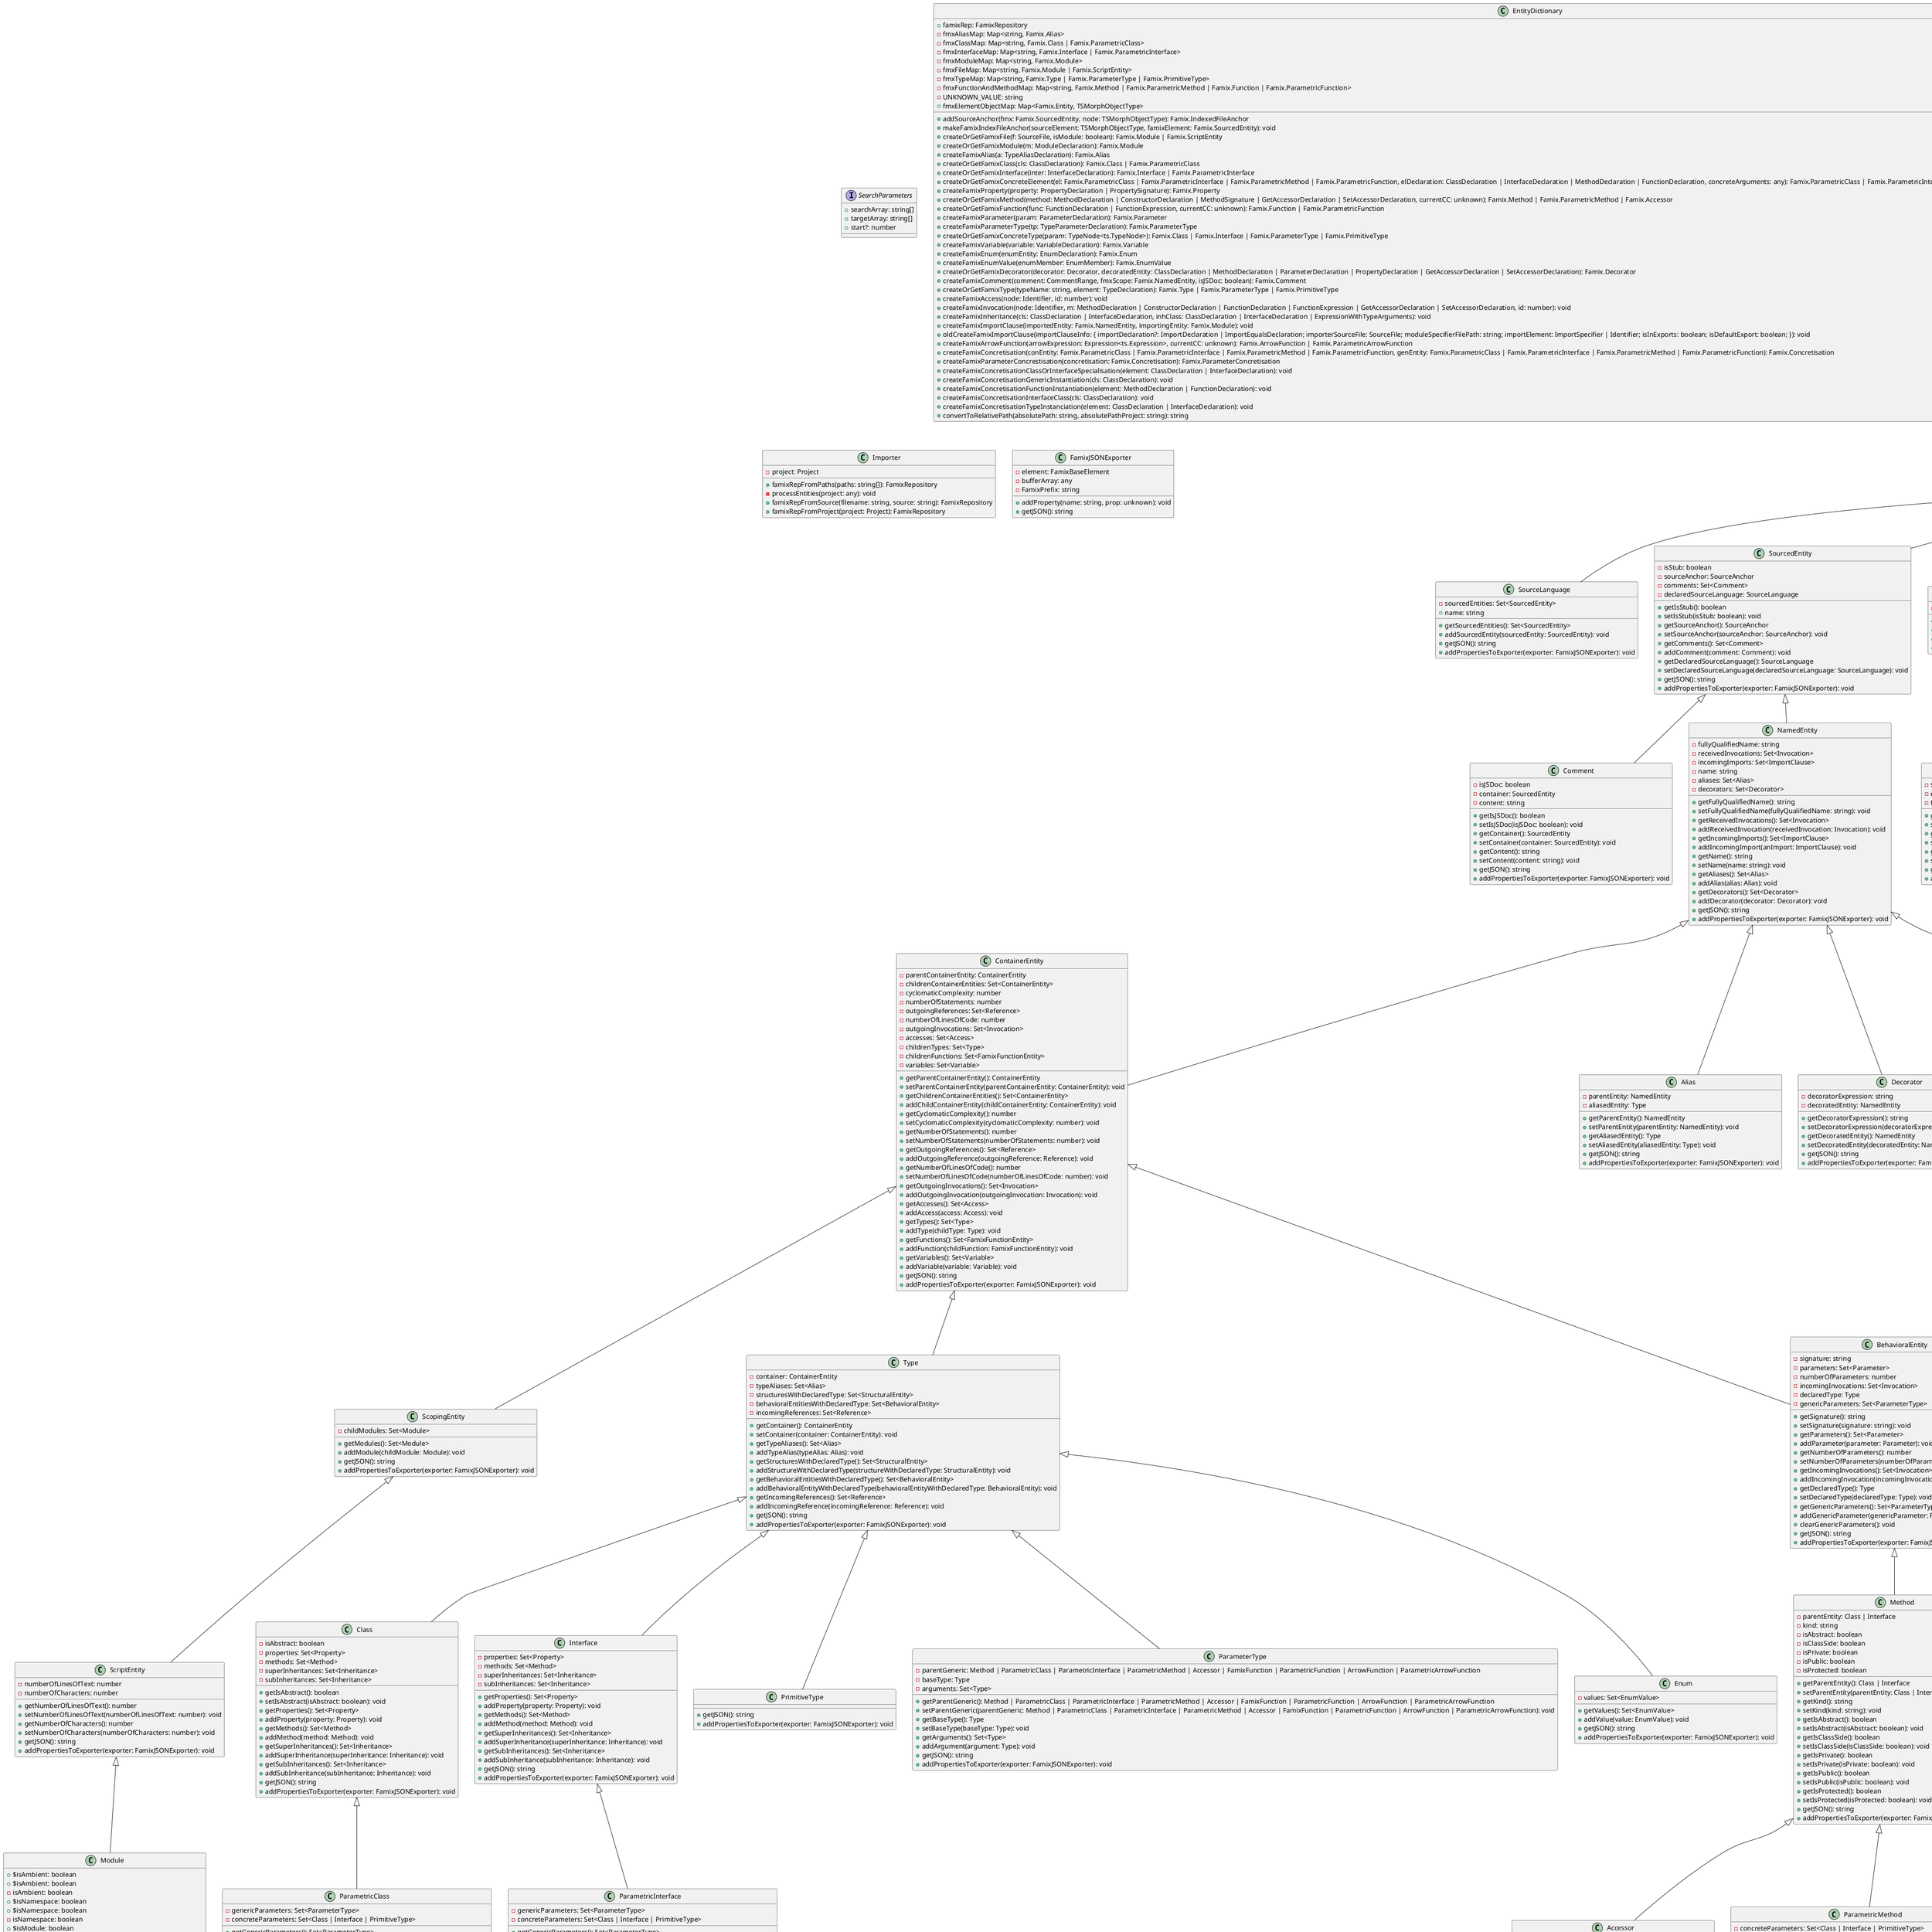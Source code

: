 @startuml
class Entity extends FamixBaseElement {
    +getJSON(): string
    +addPropertiesToExporter(exporter: FamixJSONExporter): void
}
class SourceLanguage extends Entity {
    -sourcedEntities: Set<SourcedEntity>
    +name: string
    +getSourcedEntities(): Set<SourcedEntity>
    +addSourcedEntity(sourcedEntity: SourcedEntity): void
    +getJSON(): string
    +addPropertiesToExporter(exporter: FamixJSONExporter): void
}
class Comment extends SourcedEntity {
    -isJSDoc: boolean
    +getIsJSDoc(): boolean
    +setIsJSDoc(isJSDoc: boolean): void
    -container: SourcedEntity
    +getContainer(): SourcedEntity
    +setContainer(container: SourcedEntity): void
    -content: string
    +getContent(): string
    +setContent(content: string): void
    +getJSON(): string
    +addPropertiesToExporter(exporter: FamixJSONExporter): void
}
class SourceAnchor extends Entity {
    -element: SourcedEntity
    +getElement(): SourcedEntity
    +setElement(element: SourcedEntity): void
    +getJSON(): string
    +addPropertiesToExporter(exporter: FamixJSONExporter): void
}
class SourcedEntity extends Entity {
    -isStub: boolean
    +getIsStub(): boolean
    +setIsStub(isStub: boolean): void
    -sourceAnchor: SourceAnchor
    +getSourceAnchor(): SourceAnchor
    +setSourceAnchor(sourceAnchor: SourceAnchor): void
    -comments: Set<Comment>
    +getComments(): Set<Comment>
    +addComment(comment: Comment): void
    -declaredSourceLanguage: SourceLanguage
    +getDeclaredSourceLanguage(): SourceLanguage
    +setDeclaredSourceLanguage(declaredSourceLanguage: SourceLanguage): void
    +getJSON(): string
    +addPropertiesToExporter(exporter: FamixJSONExporter): void
}
class ScopingEntity extends ContainerEntity {
    -childModules: Set<Module>
    +getModules(): Set<Module>
    +addModule(childModule: Module): void
    +getJSON(): string
    +addPropertiesToExporter(exporter: FamixJSONExporter): void
}
class ScriptEntity extends ScopingEntity {
    -numberOfLinesOfText: number
    +getNumberOfLinesOfText(): number
    +setNumberOfLinesOfText(numberOfLinesOfText: number): void
    -numberOfCharacters: number
    +getNumberOfCharacters(): number
    +setNumberOfCharacters(numberOfCharacters: number): void
    +getJSON(): string
    +addPropertiesToExporter(exporter: FamixJSONExporter): void
}
class Module extends ScriptEntity {
    +$isAmbient: boolean
    +$isAmbient: boolean
    -isAmbient: boolean
    +$isNamespace: boolean
    +$isNamespace: boolean
    -isNamespace: boolean
    +$isModule: boolean
    +$isModule: boolean
    -isModule: boolean
    -parentScope: ScopingEntity
    +getParentScope(): ScopingEntity
    +setParentScope(parentScope: ScopingEntity): void
    -outgoingImports: Set<ImportClause>
    +getOutgoingImports(): Set<ImportClause>
    +addOutgoingImport(importClause: ImportClause): void
    +getJSON(): string
    +addPropertiesToExporter(exporter: FamixJSONExporter): void
}
class ImportClause extends Entity {
    -importingEntity: Module
    +getImportingEntity(): Module
    +setImportingEntity(importer: Module): void
    -importedEntity: NamedEntity
    +getImportedEntity(): NamedEntity
    +setImportedEntity(importedEntity: NamedEntity): void
    -moduleSpecifier: string
    +getModuleSpecifier(): string
    +setModuleSpecifier(moduleSpecifier: string): void
    +getJSON(): string
    +addPropertiesToExporter(exporter: FamixJSONExporter): void
}
class Alias extends NamedEntity {
    -parentEntity: NamedEntity
    +getParentEntity(): NamedEntity
    +setParentEntity(parentEntity: NamedEntity): void
    -aliasedEntity: Type
    +getAliasedEntity(): Type
    +setAliasedEntity(aliasedEntity: Type): void
    +getJSON(): string
    +addPropertiesToExporter(exporter: FamixJSONExporter): void
}
class Decorator extends NamedEntity {
    -decoratorExpression: string
    +getDecoratorExpression(): string
    +setDecoratorExpression(decoratorExpression: string): void
    -decoratedEntity: NamedEntity
    +getDecoratedEntity(): NamedEntity
    +setDecoratedEntity(decoratedEntity: NamedEntity): void
    +getJSON(): string
    +addPropertiesToExporter(exporter: FamixJSONExporter): void
}
class NamedEntity extends SourcedEntity {
    -fullyQualifiedName: string
    +getFullyQualifiedName(): string
    +setFullyQualifiedName(fullyQualifiedName: string): void
    -receivedInvocations: Set<Invocation>
    +getReceivedInvocations(): Set<Invocation>
    +addReceivedInvocation(receivedInvocation: Invocation): void
    -incomingImports: Set<ImportClause>
    +getIncomingImports(): Set<ImportClause>
    +addIncomingImport(anImport: ImportClause): void
    -name: string
    +getName(): string
    +setName(name: string): void
    -aliases: Set<Alias>
    +getAliases(): Set<Alias>
    +addAlias(alias: Alias): void
    -decorators: Set<Decorator>
    +getDecorators(): Set<Decorator>
    +addDecorator(decorator: Decorator): void
    +getJSON(): string
    +addPropertiesToExporter(exporter: FamixJSONExporter): void
}
class Parameter extends StructuralEntity {
    -parentEntity: BehavioralEntity
    +getParentEntity(): BehavioralEntity
    +setParentEntity(parentEntity: BehavioralEntity): void
    +getJSON(): string
    +addPropertiesToExporter(exporter: FamixJSONExporter): void
}
class Property extends StructuralEntity {
    -isClassSide: boolean
    +readOnly: boolean
    +readOnly: boolean
    -_readOnly: boolean
    +getIsClassSide(): boolean
    +setIsClassSide(isClassSide: boolean): void
    -parentEntity: Class | Interface
    +getParentEntity(): Class | Interface
    +setParentEntity(parentEntity: Class | Interface): void
    +$isClassSide: boolean
    +$isClassSide: boolean
    +isDefinitelyAssigned: boolean
    +isDefinitelyAssigned: boolean
    +isOptional: boolean
    +isOptional: boolean
    +isJavaScriptPrivate: boolean
    +isJavaScriptPrivate: boolean
    -_isDefinitelyAssigned: boolean
    -_isOptional: boolean
    -_isJavaScriptPrivate: boolean
    +visibility: VisibilityTypes
    +visibility: VisibilityTypes
    -_visibility: VisibilityTypes
    +getJSON(): string
    +addPropertiesToExporter(exporter: FamixJSONExporter): void
}
class Inheritance extends Entity {
    -superclass: Class | Interface
    +getSuperclass(): Class | Interface
    +setSuperclass(superclass: Class | Interface): void
    -subclass: Class | Interface
    +getSubclass(): Class | Interface
    +setSubclass(subclass: Class | Interface): void
    +getJSON(): string
    +addPropertiesToExporter(exporter: FamixJSONExporter): void
}
class Class extends Type {
    -isAbstract: boolean
    +getIsAbstract(): boolean
    +setIsAbstract(isAbstract: boolean): void
    -properties: Set<Property>
    +getProperties(): Set<Property>
    +addProperty(property: Property): void
    -methods: Set<Method>
    +getMethods(): Set<Method>
    +addMethod(method: Method): void
    -superInheritances: Set<Inheritance>
    +getSuperInheritances(): Set<Inheritance>
    +addSuperInheritance(superInheritance: Inheritance): void
    -subInheritances: Set<Inheritance>
    +getSubInheritances(): Set<Inheritance>
    +addSubInheritance(subInheritance: Inheritance): void
    +getJSON(): string
    +addPropertiesToExporter(exporter: FamixJSONExporter): void
}
class Method extends BehavioralEntity {
    -parentEntity: Class | Interface
    +getParentEntity(): Class | Interface
    +setParentEntity(parentEntity: Class | Interface): void
    -kind: string
    +getKind(): string
    +setKind(kind: string): void
    -isAbstract: boolean
    +getIsAbstract(): boolean
    +setIsAbstract(isAbstract: boolean): void
    -isClassSide: boolean
    +getIsClassSide(): boolean
    +setIsClassSide(isClassSide: boolean): void
    -isPrivate: boolean
    +getIsPrivate(): boolean
    +setIsPrivate(isPrivate: boolean): void
    -isPublic: boolean
    +getIsPublic(): boolean
    +setIsPublic(isPublic: boolean): void
    -isProtected: boolean
    +getIsProtected(): boolean
    +setIsProtected(isProtected: boolean): void
    +getJSON(): string
    +addPropertiesToExporter(exporter: FamixJSONExporter): void
}
class Interface extends Type {
    -properties: Set<Property>
    +getProperties(): Set<Property>
    +addProperty(property: Property): void
    -methods: Set<Method>
    +getMethods(): Set<Method>
    +addMethod(method: Method): void
    -superInheritances: Set<Inheritance>
    +getSuperInheritances(): Set<Inheritance>
    +addSuperInheritance(superInheritance: Inheritance): void
    -subInheritances: Set<Inheritance>
    +getSubInheritances(): Set<Inheritance>
    +addSubInheritance(subInheritance: Inheritance): void
    +getJSON(): string
    +addPropertiesToExporter(exporter: FamixJSONExporter): void
}
class PrimitiveType extends Type {
    +getJSON(): string
    +addPropertiesToExporter(exporter: FamixJSONExporter): void
}
class ParametricClass extends Class {
    -genericParameters: Set<ParameterType>
    +getGenericParameters(): Set<ParameterType>
    +addGenericParameter(genericParameter: ParameterType): void
    +clearGenericParameters(): void
    -concreteParameters: Set<Class | Interface | PrimitiveType>
    +getConcreteParameters(): Set<Class | Interface | PrimitiveType>
    +addConcreteParameter(concreteParameter: Class | Interface | PrimitiveType): void
    +getJSON(): string
    +addPropertiesToExporter(exporter: FamixJSONExporter): void
}
class ParametricInterface extends Interface {
    -genericParameters: Set<ParameterType>
    +getGenericParameters(): Set<ParameterType>
    +addGenericParameter(genericParameter: ParameterType): void
    +clearGenericParameters(): void
    -concreteParameters: Set<Class | Interface | PrimitiveType>
    +getConcreteParameters(): Set<Class | Interface | PrimitiveType>
    +addConcreteParameter(concreteParameter: Class | Interface | PrimitiveType): void
    +getJSON(): string
    +addPropertiesToExporter(exporter: FamixJSONExporter): void
}
class Function extends BehavioralEntity {
    +getJSON(): string
    +addPropertiesToExporter(exporter: FamixJSONExporter): void
}
class Accessor extends Method {
    +getJSON(): string
    +addPropertiesToExporter(exporter: FamixJSONExporter): void
}
class ParametricMethod extends Method {
    -concreteParameters: Set<Class | Interface | PrimitiveType>
    +getConcreteParameters(): Set<Class | Interface | PrimitiveType>
    +addConcreteParameter(concreteParameter: Class | Interface | PrimitiveType): void
    +getJSON(): string
    +addPropertiesToExporter(exporter: FamixJSONExporter): void
}
class ParametricFunction extends Function {
    -concreteParameters: Set<Class | Interface | PrimitiveType>
    +getConcreteParameters(): Set<Class | Interface | PrimitiveType>
    +addConcreteParameter(concreteParameter: Class | Interface | PrimitiveType): void
    +getJSON(): string
    +addPropertiesToExporter(exporter: FamixJSONExporter): void
}
class ArrowFunction extends BehavioralEntity {
    +getJSON(): string
    +addPropertiesToExporter(exporter: FamixJSONExporter): void
}
class ParametricArrowFunction extends ArrowFunction {
    -concreteParameters: Set<Class | Interface | PrimitiveType>
    +getConcreteParameters(): Set<Class | Interface | PrimitiveType>
    +addConcreteParameter(concreteParameter: Class | Interface | PrimitiveType): void
    +getJSON(): string
    +addPropertiesToExporter(exporter: FamixJSONExporter): void
}
class ParameterType extends Type {
    -parentGeneric: Method | ParametricClass | ParametricInterface | ParametricMethod | Accessor | FamixFunction | ParametricFunction | ArrowFunction | ParametricArrowFunction
    +getParentGeneric(): Method | ParametricClass | ParametricInterface | ParametricMethod | Accessor | FamixFunction | ParametricFunction | ArrowFunction | ParametricArrowFunction
    +setParentGeneric(parentGeneric: Method | ParametricClass | ParametricInterface | ParametricMethod | Accessor | FamixFunction | ParametricFunction | ArrowFunction | ParametricArrowFunction): void
    -baseType: Type
    +getBaseType(): Type
    +setBaseType(baseType: Type): void
    -arguments: Set<Type>
    +getArguments(): Set<Type>
    +addArgument(argument: Type): void
    +getJSON(): string
    +addPropertiesToExporter(exporter: FamixJSONExporter): void
}
class BehavioralEntity extends ContainerEntity {
    -signature: string
    +getSignature(): string
    +setSignature(signature: string): void
    -parameters: Set<Parameter>
    +getParameters(): Set<Parameter>
    +addParameter(parameter: Parameter): void
    -numberOfParameters: number
    +getNumberOfParameters(): number
    +setNumberOfParameters(numberOfParameters: number): void
    -incomingInvocations: Set<Invocation>
    +getIncomingInvocations(): Set<Invocation>
    +addIncomingInvocation(incomingInvocation: Invocation): void
    -declaredType: Type
    +getDeclaredType(): Type
    +setDeclaredType(declaredType: Type): void
    -genericParameters: Set<ParameterType>
    +getGenericParameters(): Set<ParameterType>
    +addGenericParameter(genericParameter: ParameterType): void
    +clearGenericParameters(): void
    +getJSON(): string
    +addPropertiesToExporter(exporter: FamixJSONExporter): void
}
class Invocation extends Entity {
    -candidates: Set<BehavioralEntity>
    +getCandidates(): Set<BehavioralEntity>
    +addCandidate(candidate: BehavioralEntity): void
    -receiver: NamedEntity
    +getReceiver(): NamedEntity
    +setReceiver(receiver: NamedEntity): void
    -sender: ContainerEntity
    +getSender(): ContainerEntity
    +setSender(sender: ContainerEntity): void
    -signature: string
    +getSignature(): string
    +setSignature(signature: string): void
    +getJSON(): string
    +addPropertiesToExporter(exporter: FamixJSONExporter): void
}
class Reference extends Entity {
    -source: ContainerEntity
    +getSource(): ContainerEntity
    +setSource(source: ContainerEntity): void
    -target: Type
    +getTarget(): Type
    +setTarget(target: Type): void
    +getJSON(): string
    +addPropertiesToExporter(exporter: FamixJSONExporter): void
}
class Variable extends StructuralEntity {
    -parentContainerEntity: ContainerEntity
    +getParentContainerEntity(): ContainerEntity
    +setParentContainerEntity(parentContainerEntity: ContainerEntity): void
    +getJSON(): string
    +addPropertiesToExporter(exporter: FamixJSONExporter): void
}
class ContainerEntity extends NamedEntity {
    -parentContainerEntity: ContainerEntity
    +getParentContainerEntity(): ContainerEntity
    +setParentContainerEntity(parentContainerEntity: ContainerEntity): void
    -childrenContainerEntities: Set<ContainerEntity>
    +getChildrenContainerEntities(): Set<ContainerEntity>
    +addChildContainerEntity(childContainerEntity: ContainerEntity): void
    -cyclomaticComplexity: number
    +getCyclomaticComplexity(): number
    +setCyclomaticComplexity(cyclomaticComplexity: number): void
    -numberOfStatements: number
    +getNumberOfStatements(): number
    +setNumberOfStatements(numberOfStatements: number): void
    -outgoingReferences: Set<Reference>
    +getOutgoingReferences(): Set<Reference>
    +addOutgoingReference(outgoingReference: Reference): void
    -numberOfLinesOfCode: number
    +getNumberOfLinesOfCode(): number
    +setNumberOfLinesOfCode(numberOfLinesOfCode: number): void
    -outgoingInvocations: Set<Invocation>
    +getOutgoingInvocations(): Set<Invocation>
    +addOutgoingInvocation(outgoingInvocation: Invocation): void
    -accesses: Set<Access>
    +getAccesses(): Set<Access>
    +addAccess(access: Access): void
    -childrenTypes: Set<Type>
    +getTypes(): Set<Type>
    +addType(childType: Type): void
    -childrenFunctions: Set<FamixFunctionEntity>
    +getFunctions(): Set<FamixFunctionEntity>
    +addFunction(childFunction: FamixFunctionEntity): void
    -variables: Set<Variable>
    +getVariables(): Set<Variable>
    +addVariable(variable: Variable): void
    +getJSON(): string
    +addPropertiesToExporter(exporter: FamixJSONExporter): void
}
class Type extends ContainerEntity {
    -container: ContainerEntity
    +getContainer(): ContainerEntity
    +setContainer(container: ContainerEntity): void
    -typeAliases: Set<Alias>
    +getTypeAliases(): Set<Alias>
    +addTypeAlias(typeAlias: Alias): void
    -structuresWithDeclaredType: Set<StructuralEntity>
    +getStructuresWithDeclaredType(): Set<StructuralEntity>
    +addStructureWithDeclaredType(structureWithDeclaredType: StructuralEntity): void
    -behavioralEntitiesWithDeclaredType: Set<BehavioralEntity>
    +getBehavioralEntitiesWithDeclaredType(): Set<BehavioralEntity>
    +addBehavioralEntityWithDeclaredType(behavioralEntityWithDeclaredType: BehavioralEntity): void
    -incomingReferences: Set<Reference>
    +getIncomingReferences(): Set<Reference>
    +addIncomingReference(incomingReference: Reference): void
    +getJSON(): string
    +addPropertiesToExporter(exporter: FamixJSONExporter): void
}
class StructuralEntity extends NamedEntity {
    -incomingAccesses: Set<Access>
    +getIncomingAccesses(): Set<Access>
    +addIncomingAccess(incomingAccess: Access): void
    -declaredType: Type
    +getDeclaredType(): Type
    +setDeclaredType(declaredType: Type): void
    +getJSON(): string
    +addPropertiesToExporter(exporter: FamixJSONExporter): void
}
class Access extends Entity {
    -accessor: ContainerEntity
    +getAccessor(): ContainerEntity
    +setAccessor(accessor: ContainerEntity): void
    -variable: StructuralEntity
    +getVariable(): StructuralEntity
    +setVariable(variable: StructuralEntity): void
    -isWrite: boolean
    +getIsWrite(): boolean
    +setIsWrite(isWrite: boolean): void
    +getJSON(): string
    +addPropertiesToExporter(exporter: FamixJSONExporter): void
}
class Concretisation extends Entity {
    -genericEntity: ParametricClass | ParametricInterface | ParametricMethod | ParametricFunction
    +getGenericEntity(): ParametricClass | ParametricInterface | ParametricMethod | ParametricFunction
    +setGenericEntity(genericEntity: ParametricClass | ParametricInterface | ParametricMethod | ParametricFunction): void
    -concreteEntity: ParametricClass | ParametricInterface | ParametricMethod | ParametricFunction
    +getConcreteEntity(): ParametricClass | ParametricInterface | ParametricMethod | ParametricFunction
    +setConcreteEntity(concreteEntity: ParametricClass | ParametricInterface | ParametricMethod | ParametricFunction): void
    +getJSON(): string
    +addPropertiesToExporter(exporter: FamixJSONExporter): void
}
class Enum extends Type {
    -values: Set<EnumValue>
    +getValues(): Set<EnumValue>
    +addValue(value: EnumValue): void
    +getJSON(): string
    +addPropertiesToExporter(exporter: FamixJSONExporter): void
}
class EnumValue extends StructuralEntity {
    -parentEntity: Enum
    +getParentEntity(): Enum
    +setParentEntity(parentEntity: Enum): void
    +getJSON(): string
    +addPropertiesToExporter(exporter: FamixJSONExporter): void
}
class ImplicitVariable extends Variable {
    +getJSON(): string
    +addPropertiesToExporter(exporter: FamixJSONExporter): void
}
class IndexedFileAnchor extends SourceAnchor {
    -startPos: number
    +getStartPos(): number
    +setStartPos(startPos: number): void
    -endPos: number
    +getEndPos(): number
    +setEndPos(endPos: number): void
    -fileName: string
    +getFileName(): string
    +setFileName(fileName: string): void
    +getJSON(): string
    +addPropertiesToExporter(exporter: FamixJSONExporter): void
}
class TextAnchor extends SourceAnchor {
    -startPos: number
    +getStartPos(): number
    +setStartPos(startPos: number): void
    -endPos: number
    +getEndPos(): number
    +setEndPos(endPos: number): void
    -fileName: string
    +getFileName(): string
    +setFileName(fileName: string): void
    +getJSON(): string
    +addPropertiesToExporter(exporter: FamixJSONExporter): void
}
class ParameterConcretisation extends Entity {
    -genericParameter: ParameterType
    +getGenericParameter(): ParameterType
    +setGenericParameter(genericEntity: ParameterType): void
    -concreteParameter: PrimitiveType
    +getConcreteParameter(): PrimitiveType
    +setConcreteParameter(concreteParameter: PrimitiveType): void
    -concretisations: Set<Concretisation>
    +getConcretisations(): Set<Concretisation>
    +addConcretisation(concretisation: Concretisation): void
    +getJSON(): string
    +addPropertiesToExporter(exporter: FamixJSONExporter): void
}
interface SearchParameters {
    +searchArray: string[]
    +targetArray: string[]
    +start?: number
}
class EntityDictionary {
    +famixRep: FamixRepository
    -fmxAliasMap: Map<string, Famix.Alias>
    -fmxClassMap: Map<string, Famix.Class | Famix.ParametricClass>
    -fmxInterfaceMap: Map<string, Famix.Interface | Famix.ParametricInterface>
    -fmxModuleMap: Map<string, Famix.Module>
    -fmxFileMap: Map<string, Famix.Module | Famix.ScriptEntity>
    -fmxTypeMap: Map<string, Famix.Type | Famix.ParameterType | Famix.PrimitiveType>
    -fmxFunctionAndMethodMap: Map<string, Famix.Method | Famix.ParametricMethod | Famix.Function | Famix.ParametricFunction>
    -UNKNOWN_VALUE: string
    +fmxElementObjectMap: Map<Famix.Entity, TSMorphObjectType>
    +addSourceAnchor(fmx: Famix.SourcedEntity, node: TSMorphObjectType): Famix.IndexedFileAnchor
    +makeFamixIndexFileAnchor(sourceElement: TSMorphObjectType, famixElement: Famix.SourcedEntity): void
    +createOrGetFamixFile(f: SourceFile, isModule: boolean): Famix.Module | Famix.ScriptEntity
    +createOrGetFamixModule(m: ModuleDeclaration): Famix.Module
    +createFamixAlias(a: TypeAliasDeclaration): Famix.Alias
    +createOrGetFamixClass(cls: ClassDeclaration): Famix.Class | Famix.ParametricClass
    +createOrGetFamixInterface(inter: InterfaceDeclaration): Famix.Interface | Famix.ParametricInterface
    +createOrGetFamixConcreteElement(el: Famix.ParametricClass | Famix.ParametricInterface | Famix.ParametricMethod | Famix.ParametricFunction, elDeclaration: ClassDeclaration | InterfaceDeclaration | MethodDeclaration | FunctionDeclaration, concreteArguments: any): Famix.ParametricClass | Famix.ParametricInterface | Famix.ParametricMethod | Famix.ParametricFunction
    +createFamixProperty(property: PropertyDeclaration | PropertySignature): Famix.Property
    +createOrGetFamixMethod(method: MethodDeclaration | ConstructorDeclaration | MethodSignature | GetAccessorDeclaration | SetAccessorDeclaration, currentCC: unknown): Famix.Method | Famix.ParametricMethod | Famix.Accessor
    +createOrGetFamixFunction(func: FunctionDeclaration | FunctionExpression, currentCC: unknown): Famix.Function | Famix.ParametricFunction
    +createFamixParameter(param: ParameterDeclaration): Famix.Parameter
    +createFamixParameterType(tp: TypeParameterDeclaration): Famix.ParameterType
    +createOrGetFamixConcreteType(param: TypeNode<ts.TypeNode>): Famix.Class | Famix.Interface | Famix.ParameterType | Famix.PrimitiveType
    +createFamixVariable(variable: VariableDeclaration): Famix.Variable
    +createFamixEnum(enumEntity: EnumDeclaration): Famix.Enum
    +createFamixEnumValue(enumMember: EnumMember): Famix.EnumValue
    +createOrGetFamixDecorator(decorator: Decorator, decoratedEntity: ClassDeclaration | MethodDeclaration | ParameterDeclaration | PropertyDeclaration | GetAccessorDeclaration | SetAccessorDeclaration): Famix.Decorator
    +createFamixComment(comment: CommentRange, fmxScope: Famix.NamedEntity, isJSDoc: boolean): Famix.Comment
    +createOrGetFamixType(typeName: string, element: TypeDeclaration): Famix.Type | Famix.ParameterType | Famix.PrimitiveType
    +createFamixAccess(node: Identifier, id: number): void
    +createFamixInvocation(node: Identifier, m: MethodDeclaration | ConstructorDeclaration | FunctionDeclaration | FunctionExpression | GetAccessorDeclaration | SetAccessorDeclaration, id: number): void
    +createFamixInheritance(cls: ClassDeclaration | InterfaceDeclaration, inhClass: ClassDeclaration | InterfaceDeclaration | ExpressionWithTypeArguments): void
    +createFamixImportClause(importedEntity: Famix.NamedEntity, importingEntity: Famix.Module): void
    +oldCreateFamixImportClause(importClauseInfo: { importDeclaration?: ImportDeclaration | ImportEqualsDeclaration; importerSourceFile: SourceFile; moduleSpecifierFilePath: string; importElement: ImportSpecifier | Identifier; isInExports: boolean; isDefaultExport: boolean; }): void
    +createFamixArrowFunction(arrowExpression: Expression<ts.Expression>, currentCC: unknown): Famix.ArrowFunction | Famix.ParametricArrowFunction
    +createFamixConcretisation(conEntity: Famix.ParametricClass | Famix.ParametricInterface | Famix.ParametricMethod | Famix.ParametricFunction, genEntity: Famix.ParametricClass | Famix.ParametricInterface | Famix.ParametricMethod | Famix.ParametricFunction): Famix.Concretisation
    +createFamixParameterConcrestisation(concretisation: Famix.Concretisation): Famix.ParameterConcretisation
    +createFamixConcretisationClassOrInterfaceSpecialisation(element: ClassDeclaration | InterfaceDeclaration): void
    +createFamixConcretisationGenericInstantiation(cls: ClassDeclaration): void
    +createFamixConcretisationFunctionInstantiation(element: MethodDeclaration | FunctionDeclaration): void
    +createFamixConcretisationInterfaceClass(cls: ClassDeclaration): void
    +createFamixConcretisationTypeInstanciation(element: ClassDeclaration | InterfaceDeclaration): void
    +convertToRelativePath(absolutePath: string, absolutePathProject: string): string
}
class FamixRepository {
    -elements: Set<FamixBaseElement>
    -famixClasses: Set<Class>
    -famixInterfaces: Set<Interface>
    -famixModules: Set<Module>
    -famixMethods: Set<Method>
    -famixVariables: Set<Variable>
    -famixFunctions: Set<FamixFunctionEntity>
    -famixFiles: Set<Module | ScriptEntity>
    -idCounter: number
    -absolutePath: string
    -fmxElementObjectMap: Map<Famix.Entity, TSMorphObjectType>
    +setFmxElementObjectMap(fmxElementObjectMap: Map<Famix.Entity, TSMorphObjectType>): void
    +getFmxElementObjectMap(): Map<Famix.Entity, TSMorphObjectType>
    +getAbsolutePath(): string
    +setAbsolutePath(path: string): void
    +getFamixEntityById(id: number): FamixBaseElement
    +getFamixEntityByFullyQualifiedName(fullyQualifiedName: string): FamixBaseElement
    +export(arg0: { format: string; }): string
    +_getAllEntities(): Set<FamixBaseElement>
    +_getAllEntitiesWithType(theType: string): Set<FamixBaseElement>
    +_getFamixClass(fullyQualifiedName: string): Class
    +_getFamixInterface(fullyQualifiedName: string): Interface
    +_getFamixMethod(fullyQualifiedName: string): Method
    +_getFamixFunction(fullyQualifiedName: string): FamixFunctionEntity
    +_getFamixVariable(fullyQualifiedName: string): Variable
    +_getFamixModule(fullyQualifiedName: string): Module
    +_getFamixModules(): Set<Module>
    +_getFamixFile(fullyQualifiedName: string): Module | ScriptEntity
    +_getFamixFiles(): Set<Module | ScriptEntity>
    +_methodNamesAsSetFromClass(className: string): Set<string>
    +_methodParentsAsSetFromClass(className: string): Set<Type>
    +_initMapFromModel(model: string): Map<number, unknown>
    +addElement(element: FamixBaseElement): void
    +getJSON(): string
}
class Importer {
    -project: Project
    +famixRepFromPaths(paths: string[]): FamixRepository
    -processEntities(project: any): void
    +famixRepFromSource(filename: string, source: string): FamixRepository
    +famixRepFromProject(project: Project): FamixRepository
}
abstract class FamixBaseElement {
    +id: number
    +{abstract} getJSON(): string
    +addPropertiesToExporter(exporter: FamixJSONExporter): void
}
class FamixJSONExporter {
    -element: FamixBaseElement
    -bufferArray: any
    -FamixPrefix: string
    +addProperty(name: string, prop: unknown): void
    +getJSON(): string
}
@enduml